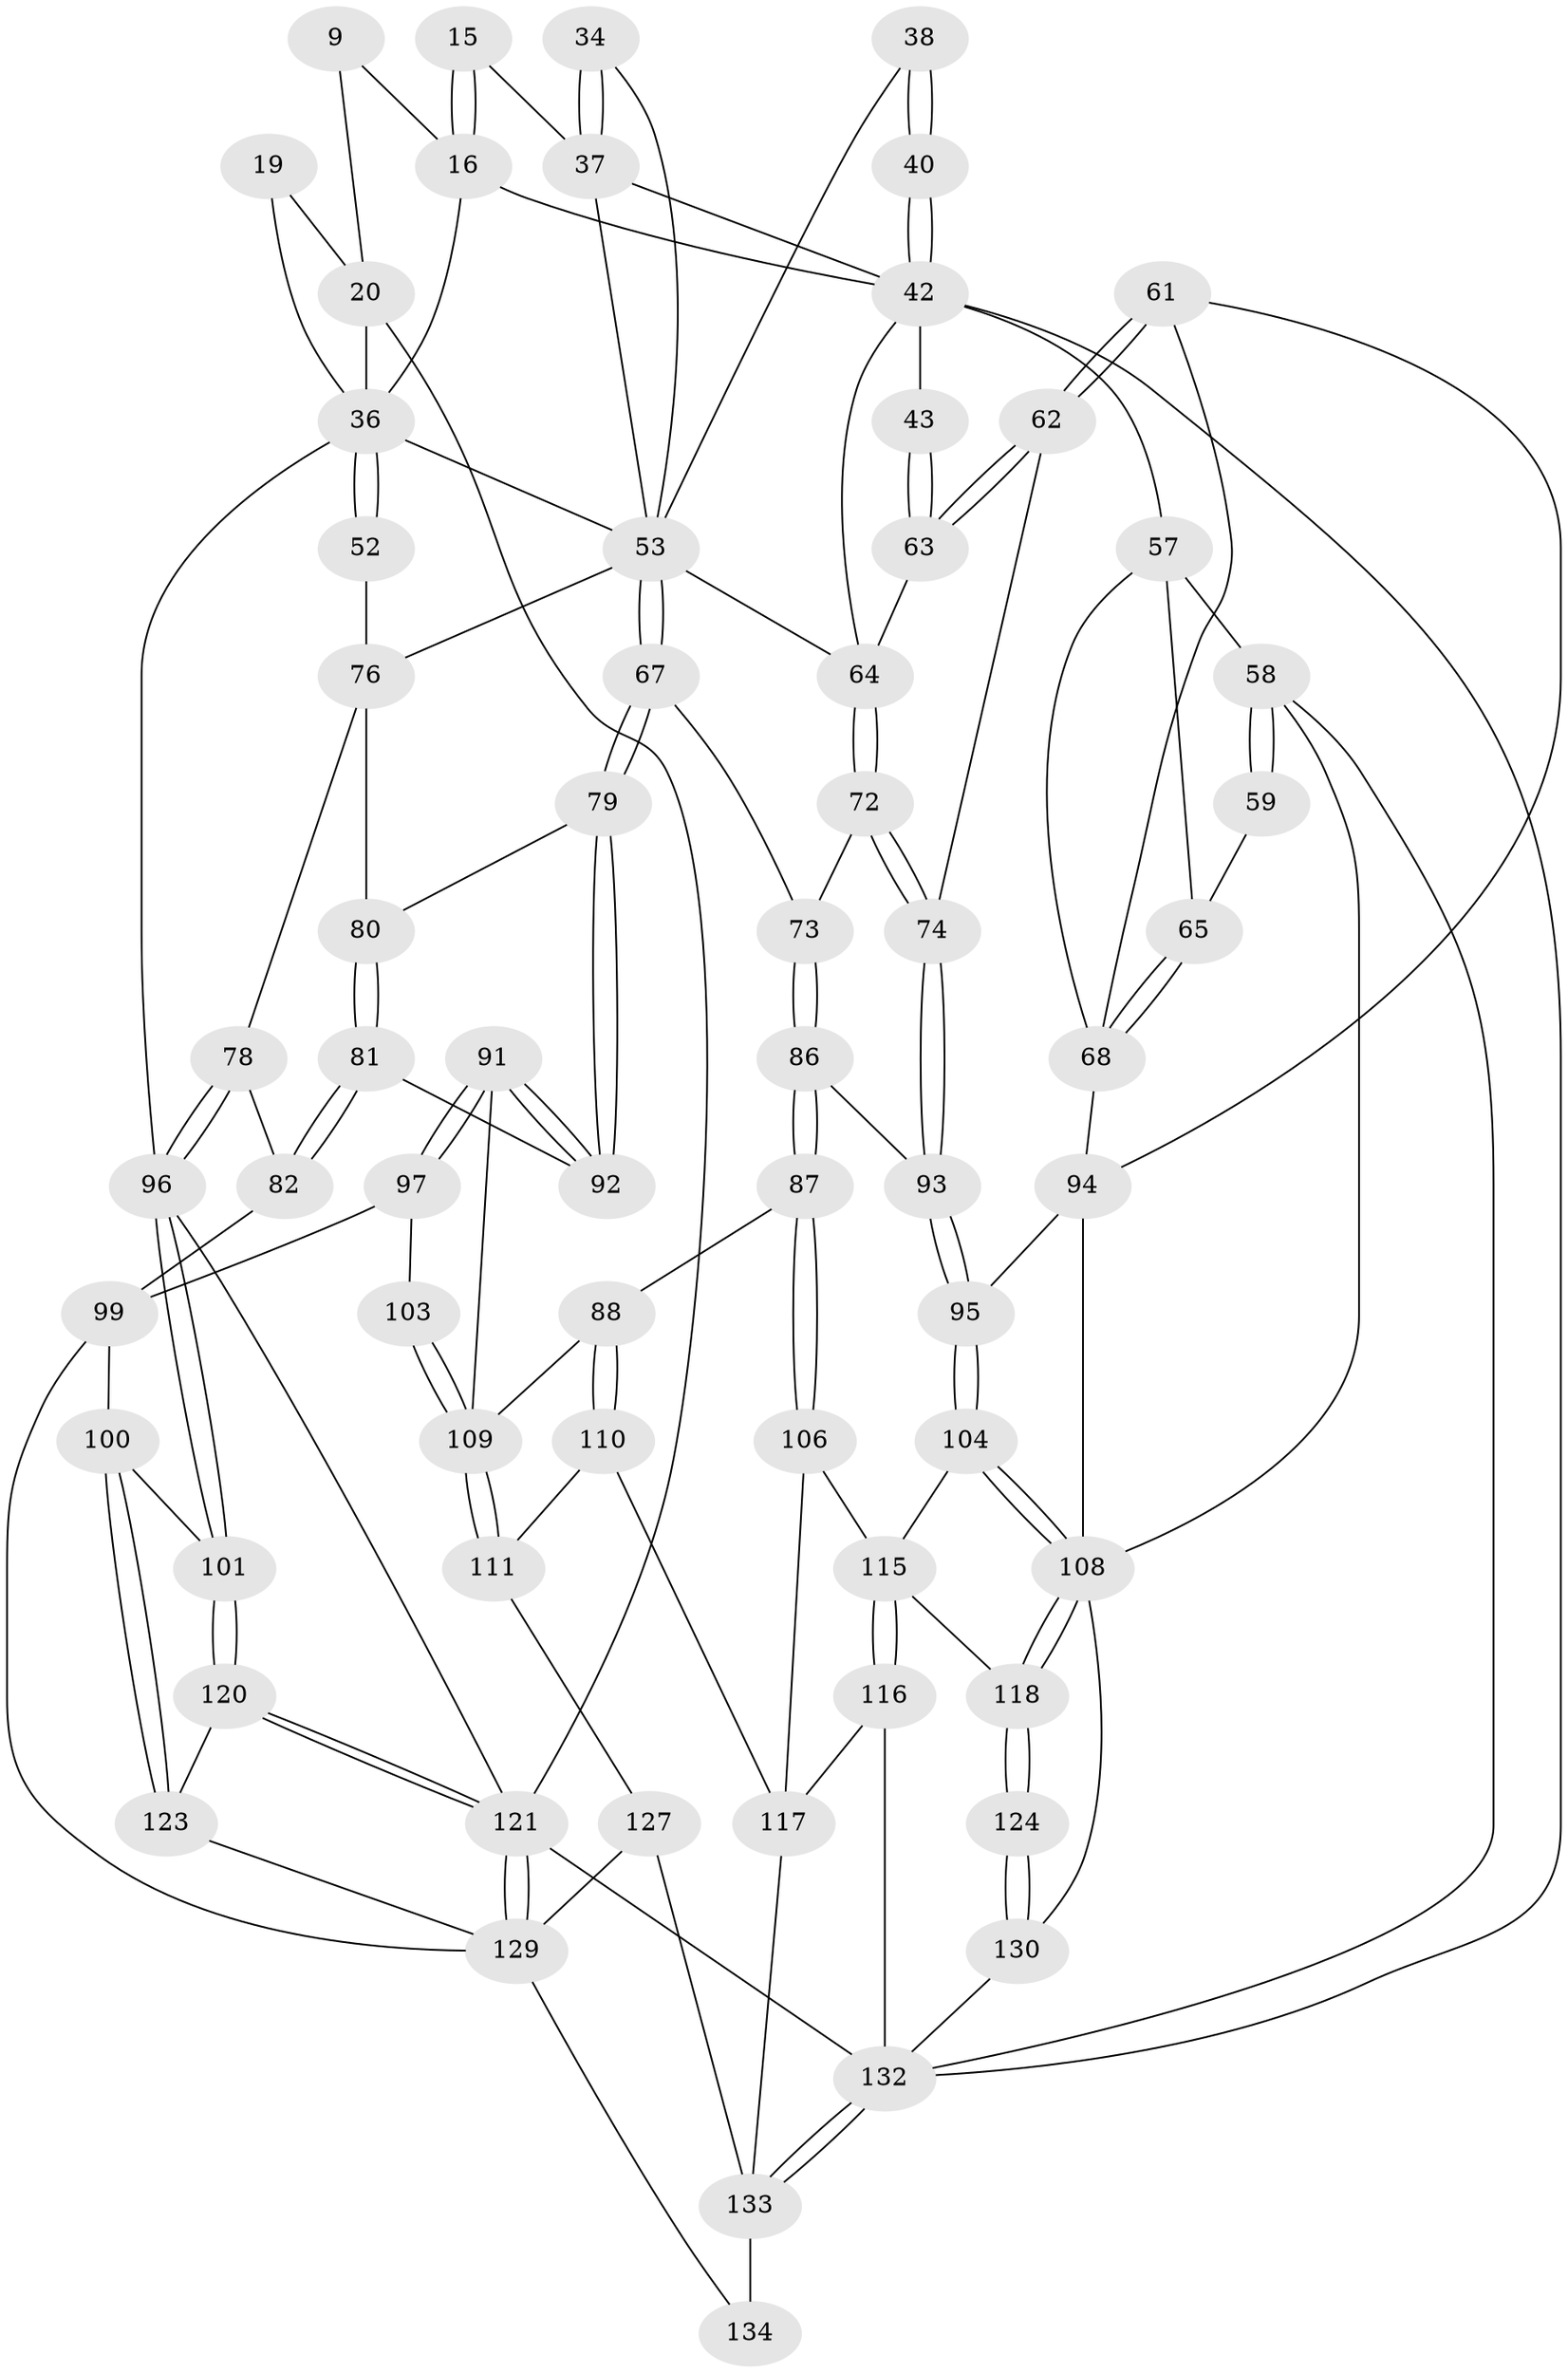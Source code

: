 // original degree distribution, {3: 0.03731343283582089, 5: 0.5895522388059702, 6: 0.20149253731343283, 4: 0.17164179104477612}
// Generated by graph-tools (version 1.1) at 2025/00/03/09/25 05:00:34]
// undirected, 67 vertices, 152 edges
graph export_dot {
graph [start="1"]
  node [color=gray90,style=filled];
  9 [pos="+0.31625370550786136+0"];
  15 [pos="+0.453343057269533+0.08325849381640016"];
  16 [pos="+0.33798114488452163+0.10807566376155249",super="+11+10"];
  19 [pos="+0.2307963997534985+0.0730847801532037"];
  20 [pos="+0.08093187263098904+0.07053067877451809",super="+8"];
  34 [pos="+0.41102807122331503+0.16842488681657067"];
  36 [pos="+0.30716145535316836+0.1535952750957571",super="+18+33"];
  37 [pos="+0.4896525842851894+0.1695782860176366",super="+13+14"];
  38 [pos="+0.5299917195428402+0.18756901904289883"];
  40 [pos="+0.566025943258261+0.21253002062359522",super="+29+28"];
  42 [pos="+0.581232920651641+0.24814335950305788",super="+41+23+22+26"];
  43 [pos="+0.7411380859685204+0.1844080932915806",super="+27"];
  52 [pos="+0.2642068705965614+0.2874887306272387"];
  53 [pos="+0.3746420636727111+0.30358940911521054",super="+51"];
  57 [pos="+0.8614990648962282+0.2726095294626953",super="+56+46"];
  58 [pos="+1+0.23675330658147214",super="+48+55"];
  59 [pos="+0.9788973153742073+0.29281163825730333"];
  61 [pos="+0.7953506259532233+0.4127950472345283"];
  62 [pos="+0.7595213880771022+0.4044538021836975"];
  63 [pos="+0.7014146872082062+0.2825656925634799"];
  64 [pos="+0.5940703538548513+0.29267503486190205",super="+50"];
  65 [pos="+0.9659121276134545+0.29910359480853915"];
  67 [pos="+0.46277836291200486+0.395150448811916",super="+66"];
  68 [pos="+0.9493228584455181+0.336873840575781",super="+60"];
  72 [pos="+0.6272347766215892+0.3988764377409937"];
  73 [pos="+0.5492090578691059+0.4360997474605634"];
  74 [pos="+0.7137277457567055+0.42568138016594315"];
  76 [pos="+0.26360878328987963+0.30286418331692166",super="+54"];
  78 [pos="+0.18136870077166745+0.4688799537905289",super="+77"];
  79 [pos="+0.45177434538114636+0.41046440872538154"];
  80 [pos="+0.3576849422928537+0.4216922357072765"];
  81 [pos="+0.3042714462990202+0.49131224294059506"];
  82 [pos="+0.23951149144879827+0.510113220248379"];
  86 [pos="+0.582423556009734+0.5435638942745606"];
  87 [pos="+0.5484718089630326+0.5770288441899453"];
  88 [pos="+0.5395561550583278+0.5798836158030307"];
  91 [pos="+0.43557971236025733+0.5279496517818151"];
  92 [pos="+0.4262734696684326+0.503471294352587"];
  93 [pos="+0.6431987516026457+0.5374757015608433"];
  94 [pos="+0.7993784124247707+0.5444385605002076",super="+75+71"];
  95 [pos="+0.7032924716355551+0.5926731327657171"];
  96 [pos="+0+0.5168005469422424",super="+30+31"];
  97 [pos="+0.32040992350432096+0.6114120059091587"];
  99 [pos="+0.20581519376092272+0.6525730722963516",super="+98"];
  100 [pos="+0.15592874942968257+0.6698523951086545"];
  101 [pos="+0+0.5407057244444857"];
  103 [pos="+0.3971802505092831+0.6561577232181646"];
  104 [pos="+0.7067840912206986+0.629201013210308"];
  106 [pos="+0.6023770840067586+0.6567315102548821"];
  108 [pos="+0.8282465472075383+0.7059272041505149",super="+107+102+70"];
  109 [pos="+0.4211484529369108+0.6947040477877625",super="+89+90"];
  110 [pos="+0.5182682016646716+0.7361171567788783"];
  111 [pos="+0.42683283478734624+0.7355879373326787"];
  115 [pos="+0.6687796126316815+0.8123474497562249",super="+105"];
  116 [pos="+0.6536634271574586+0.828993446244395"];
  117 [pos="+0.6303505916092671+0.8344759320386735",super="+112"];
  118 [pos="+0.8175828821459532+0.7384152098798078"];
  120 [pos="+0+0.654086299986531"];
  121 [pos="+0+1",super="+6"];
  123 [pos="+0.12214925188937192+0.76799904483124"];
  124 [pos="+0.8861945042764181+0.8537353294906388"];
  127 [pos="+0.4147607203110973+0.8791938045481348",super="+113"];
  129 [pos="+0+1",super="+122+114+128"];
  130 [pos="+0.8886207974499224+0.8697004449695683",super="+84+85+119"];
  132 [pos="+0.8640995325471189+1",super="+131+83"];
  133 [pos="+0.6648913298817656+1",super="+125+126"];
  134 [pos="+0.45111665540948226+1"];
  9 -- 20;
  9 -- 16;
  15 -- 16 [weight=2];
  15 -- 16;
  15 -- 37;
  16 -- 42;
  16 -- 36;
  19 -- 20 [weight=2];
  19 -- 36;
  20 -- 121;
  20 -- 36;
  34 -- 37 [weight=2];
  34 -- 37;
  34 -- 53;
  36 -- 52 [weight=2];
  36 -- 52;
  36 -- 96;
  36 -- 53;
  37 -- 42;
  37 -- 53;
  38 -- 40 [weight=2];
  38 -- 40;
  38 -- 53;
  40 -- 42 [weight=3];
  40 -- 42;
  42 -- 43 [weight=3];
  42 -- 57;
  42 -- 132;
  42 -- 64;
  43 -- 63;
  43 -- 63;
  52 -- 76;
  53 -- 67 [weight=2];
  53 -- 67;
  53 -- 64;
  53 -- 76;
  57 -- 65;
  57 -- 58 [weight=2];
  57 -- 68;
  58 -- 59 [weight=2];
  58 -- 59;
  58 -- 108;
  58 -- 132;
  59 -- 65;
  61 -- 62;
  61 -- 62;
  61 -- 94;
  61 -- 68;
  62 -- 63;
  62 -- 63;
  62 -- 74;
  63 -- 64;
  64 -- 72;
  64 -- 72;
  65 -- 68;
  65 -- 68;
  67 -- 79;
  67 -- 79;
  67 -- 73;
  68 -- 94;
  72 -- 73;
  72 -- 74;
  72 -- 74;
  73 -- 86;
  73 -- 86;
  74 -- 93;
  74 -- 93;
  76 -- 80;
  76 -- 78;
  78 -- 96 [weight=2];
  78 -- 96;
  78 -- 82;
  79 -- 80;
  79 -- 92;
  79 -- 92;
  80 -- 81;
  80 -- 81;
  81 -- 82;
  81 -- 82;
  81 -- 92;
  82 -- 99;
  86 -- 87;
  86 -- 87;
  86 -- 93;
  87 -- 88;
  87 -- 106;
  87 -- 106;
  88 -- 110;
  88 -- 110;
  88 -- 109;
  91 -- 92;
  91 -- 92;
  91 -- 97;
  91 -- 97;
  91 -- 109;
  93 -- 95;
  93 -- 95;
  94 -- 95;
  94 -- 108 [weight=2];
  95 -- 104;
  95 -- 104;
  96 -- 101;
  96 -- 101;
  96 -- 121;
  97 -- 103;
  97 -- 99;
  99 -- 100;
  99 -- 129;
  100 -- 101;
  100 -- 123;
  100 -- 123;
  101 -- 120;
  101 -- 120;
  103 -- 109 [weight=2];
  103 -- 109;
  104 -- 108;
  104 -- 108;
  104 -- 115;
  106 -- 115;
  106 -- 117;
  108 -- 118;
  108 -- 118;
  108 -- 130 [weight=2];
  109 -- 111;
  109 -- 111;
  110 -- 111;
  110 -- 117;
  111 -- 127;
  115 -- 116;
  115 -- 116;
  115 -- 118;
  116 -- 117;
  116 -- 132;
  117 -- 133;
  118 -- 124;
  118 -- 124;
  120 -- 121;
  120 -- 121;
  120 -- 123;
  121 -- 129;
  121 -- 129;
  121 -- 132 [weight=2];
  123 -- 129;
  124 -- 130 [weight=2];
  124 -- 130;
  127 -- 133;
  127 -- 129 [weight=2];
  129 -- 134;
  130 -- 132 [weight=2];
  132 -- 133;
  132 -- 133;
  133 -- 134 [weight=2];
}
